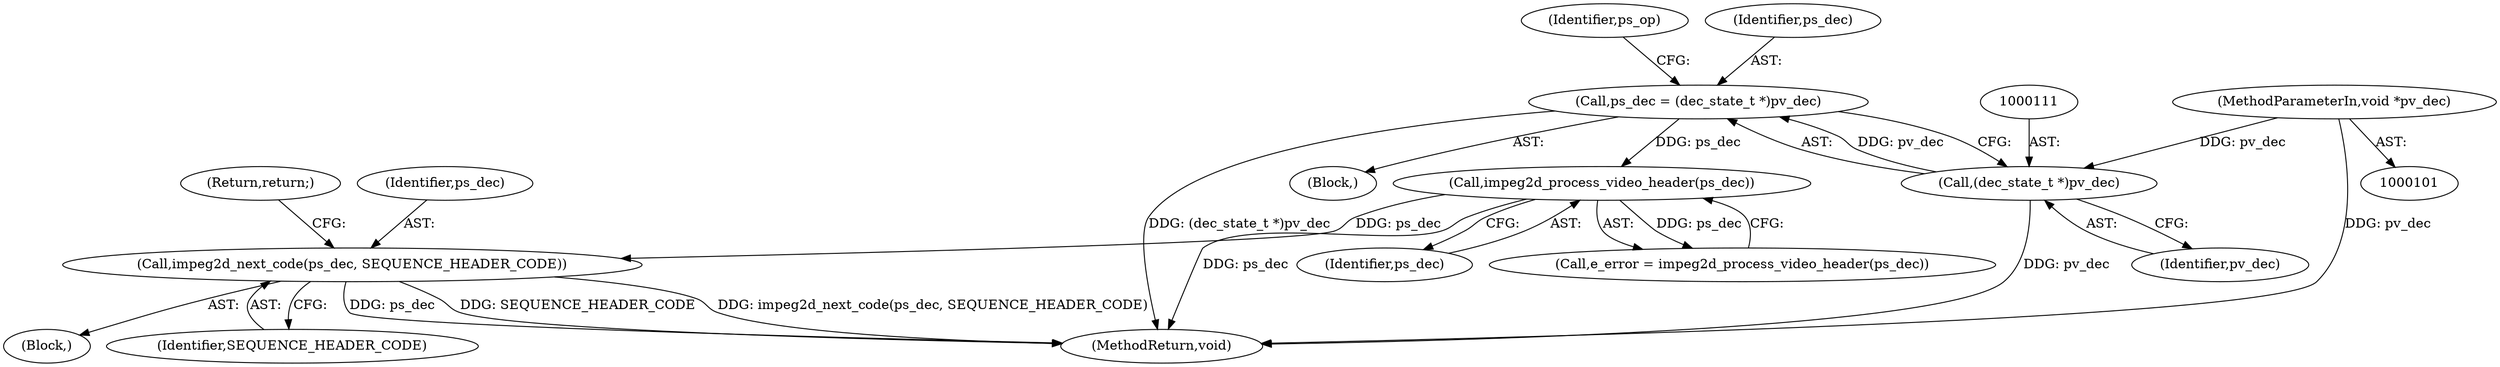 digraph "0_Android_a86eb798d077b9b25c8f8c77e3c02c2f287c1ce7_1@pointer" {
"1000246" [label="(Call,impeg2d_next_code(ps_dec, SEQUENCE_HEADER_CODE))"];
"1000140" [label="(Call,impeg2d_process_video_header(ps_dec))"];
"1000108" [label="(Call,ps_dec = (dec_state_t *)pv_dec)"];
"1000110" [label="(Call,(dec_state_t *)pv_dec)"];
"1000102" [label="(MethodParameterIn,void *pv_dec)"];
"1000116" [label="(Identifier,ps_op)"];
"1000247" [label="(Identifier,ps_dec)"];
"1000105" [label="(Block,)"];
"1000110" [label="(Call,(dec_state_t *)pv_dec)"];
"1000148" [label="(Block,)"];
"1000138" [label="(Call,e_error = impeg2d_process_video_header(ps_dec))"];
"1000112" [label="(Identifier,pv_dec)"];
"1000102" [label="(MethodParameterIn,void *pv_dec)"];
"1000334" [label="(MethodReturn,void)"];
"1000246" [label="(Call,impeg2d_next_code(ps_dec, SEQUENCE_HEADER_CODE))"];
"1000109" [label="(Identifier,ps_dec)"];
"1000249" [label="(Return,return;)"];
"1000248" [label="(Identifier,SEQUENCE_HEADER_CODE)"];
"1000108" [label="(Call,ps_dec = (dec_state_t *)pv_dec)"];
"1000141" [label="(Identifier,ps_dec)"];
"1000140" [label="(Call,impeg2d_process_video_header(ps_dec))"];
"1000246" -> "1000148"  [label="AST: "];
"1000246" -> "1000248"  [label="CFG: "];
"1000247" -> "1000246"  [label="AST: "];
"1000248" -> "1000246"  [label="AST: "];
"1000249" -> "1000246"  [label="CFG: "];
"1000246" -> "1000334"  [label="DDG: SEQUENCE_HEADER_CODE"];
"1000246" -> "1000334"  [label="DDG: impeg2d_next_code(ps_dec, SEQUENCE_HEADER_CODE)"];
"1000246" -> "1000334"  [label="DDG: ps_dec"];
"1000140" -> "1000246"  [label="DDG: ps_dec"];
"1000140" -> "1000138"  [label="AST: "];
"1000140" -> "1000141"  [label="CFG: "];
"1000141" -> "1000140"  [label="AST: "];
"1000138" -> "1000140"  [label="CFG: "];
"1000140" -> "1000334"  [label="DDG: ps_dec"];
"1000140" -> "1000138"  [label="DDG: ps_dec"];
"1000108" -> "1000140"  [label="DDG: ps_dec"];
"1000108" -> "1000105"  [label="AST: "];
"1000108" -> "1000110"  [label="CFG: "];
"1000109" -> "1000108"  [label="AST: "];
"1000110" -> "1000108"  [label="AST: "];
"1000116" -> "1000108"  [label="CFG: "];
"1000108" -> "1000334"  [label="DDG: (dec_state_t *)pv_dec"];
"1000110" -> "1000108"  [label="DDG: pv_dec"];
"1000110" -> "1000112"  [label="CFG: "];
"1000111" -> "1000110"  [label="AST: "];
"1000112" -> "1000110"  [label="AST: "];
"1000110" -> "1000334"  [label="DDG: pv_dec"];
"1000102" -> "1000110"  [label="DDG: pv_dec"];
"1000102" -> "1000101"  [label="AST: "];
"1000102" -> "1000334"  [label="DDG: pv_dec"];
}
